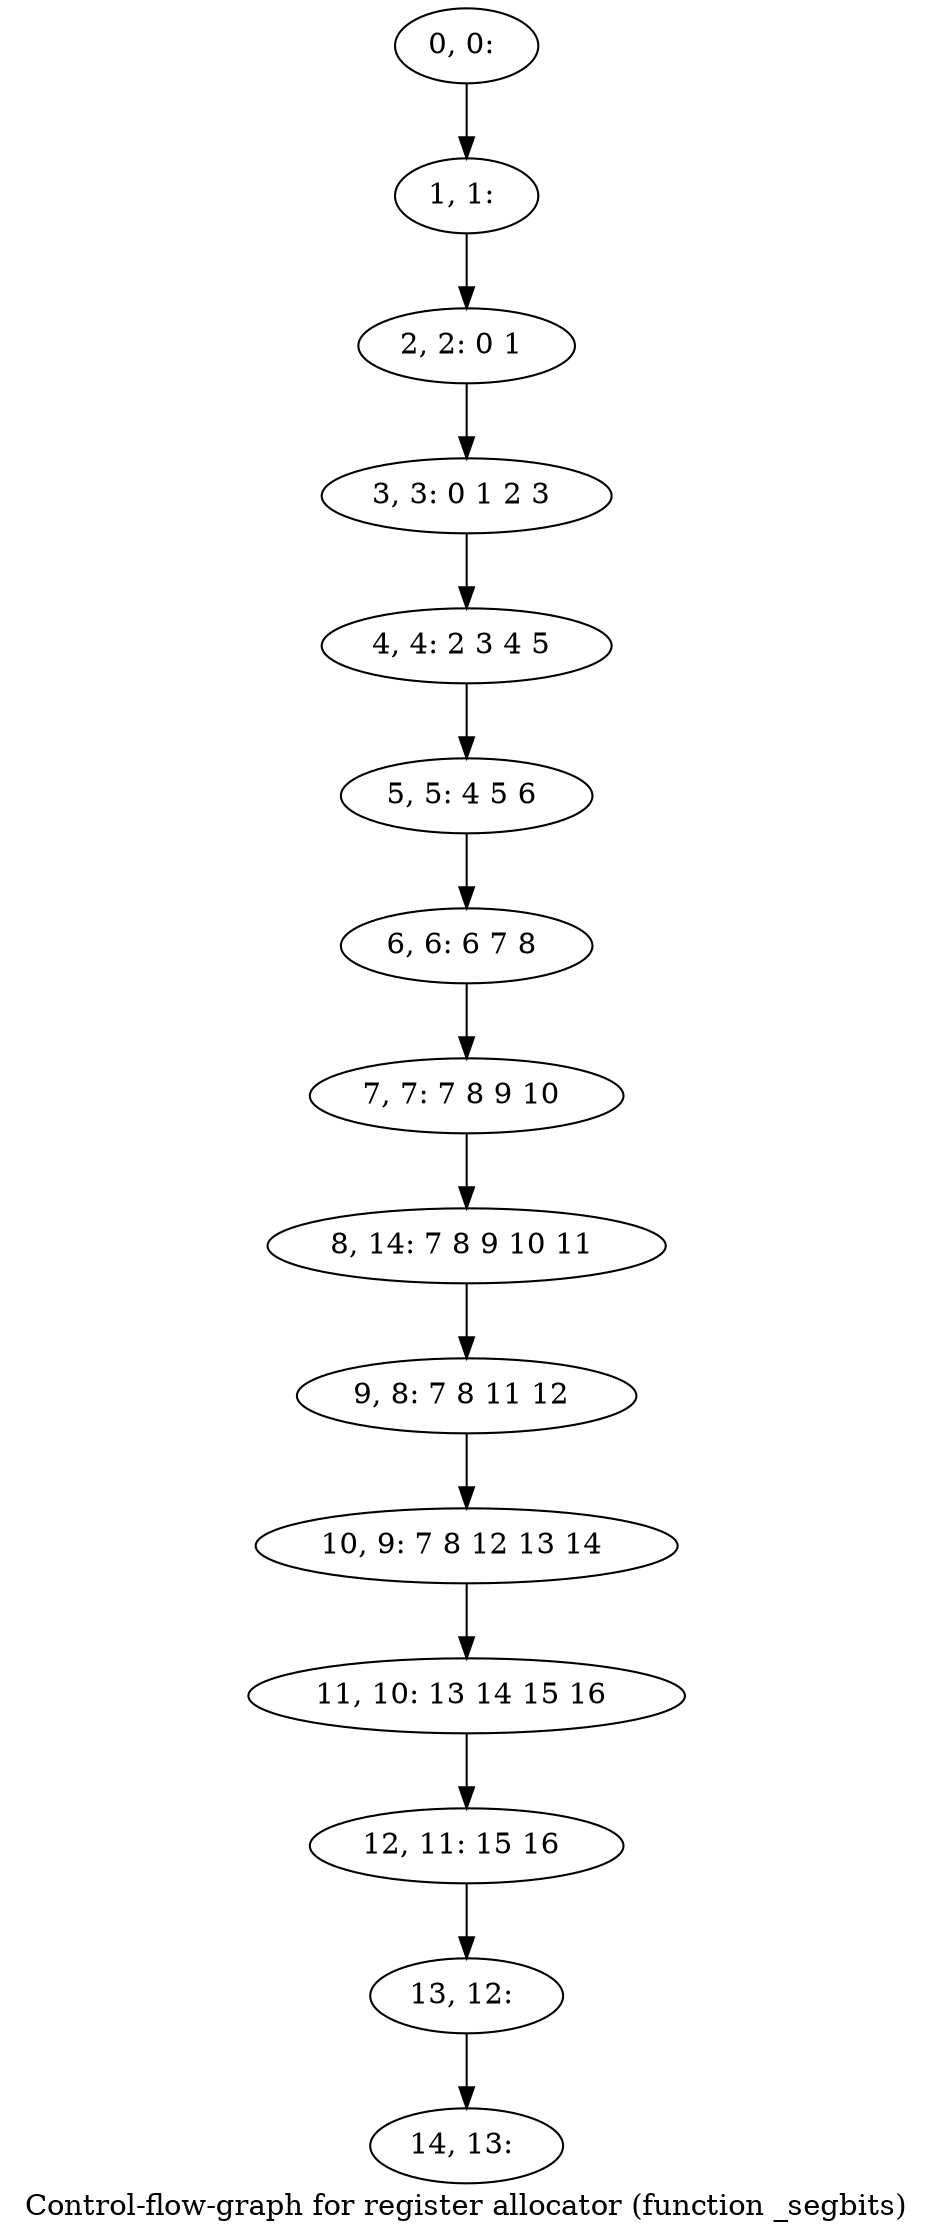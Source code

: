 digraph G {
graph [label="Control-flow-graph for register allocator (function _segbits)"]
0[label="0, 0: "];
1[label="1, 1: "];
2[label="2, 2: 0 1 "];
3[label="3, 3: 0 1 2 3 "];
4[label="4, 4: 2 3 4 5 "];
5[label="5, 5: 4 5 6 "];
6[label="6, 6: 6 7 8 "];
7[label="7, 7: 7 8 9 10 "];
8[label="8, 14: 7 8 9 10 11 "];
9[label="9, 8: 7 8 11 12 "];
10[label="10, 9: 7 8 12 13 14 "];
11[label="11, 10: 13 14 15 16 "];
12[label="12, 11: 15 16 "];
13[label="13, 12: "];
14[label="14, 13: "];
0->1 ;
1->2 ;
2->3 ;
3->4 ;
4->5 ;
5->6 ;
6->7 ;
7->8 ;
8->9 ;
9->10 ;
10->11 ;
11->12 ;
12->13 ;
13->14 ;
}
